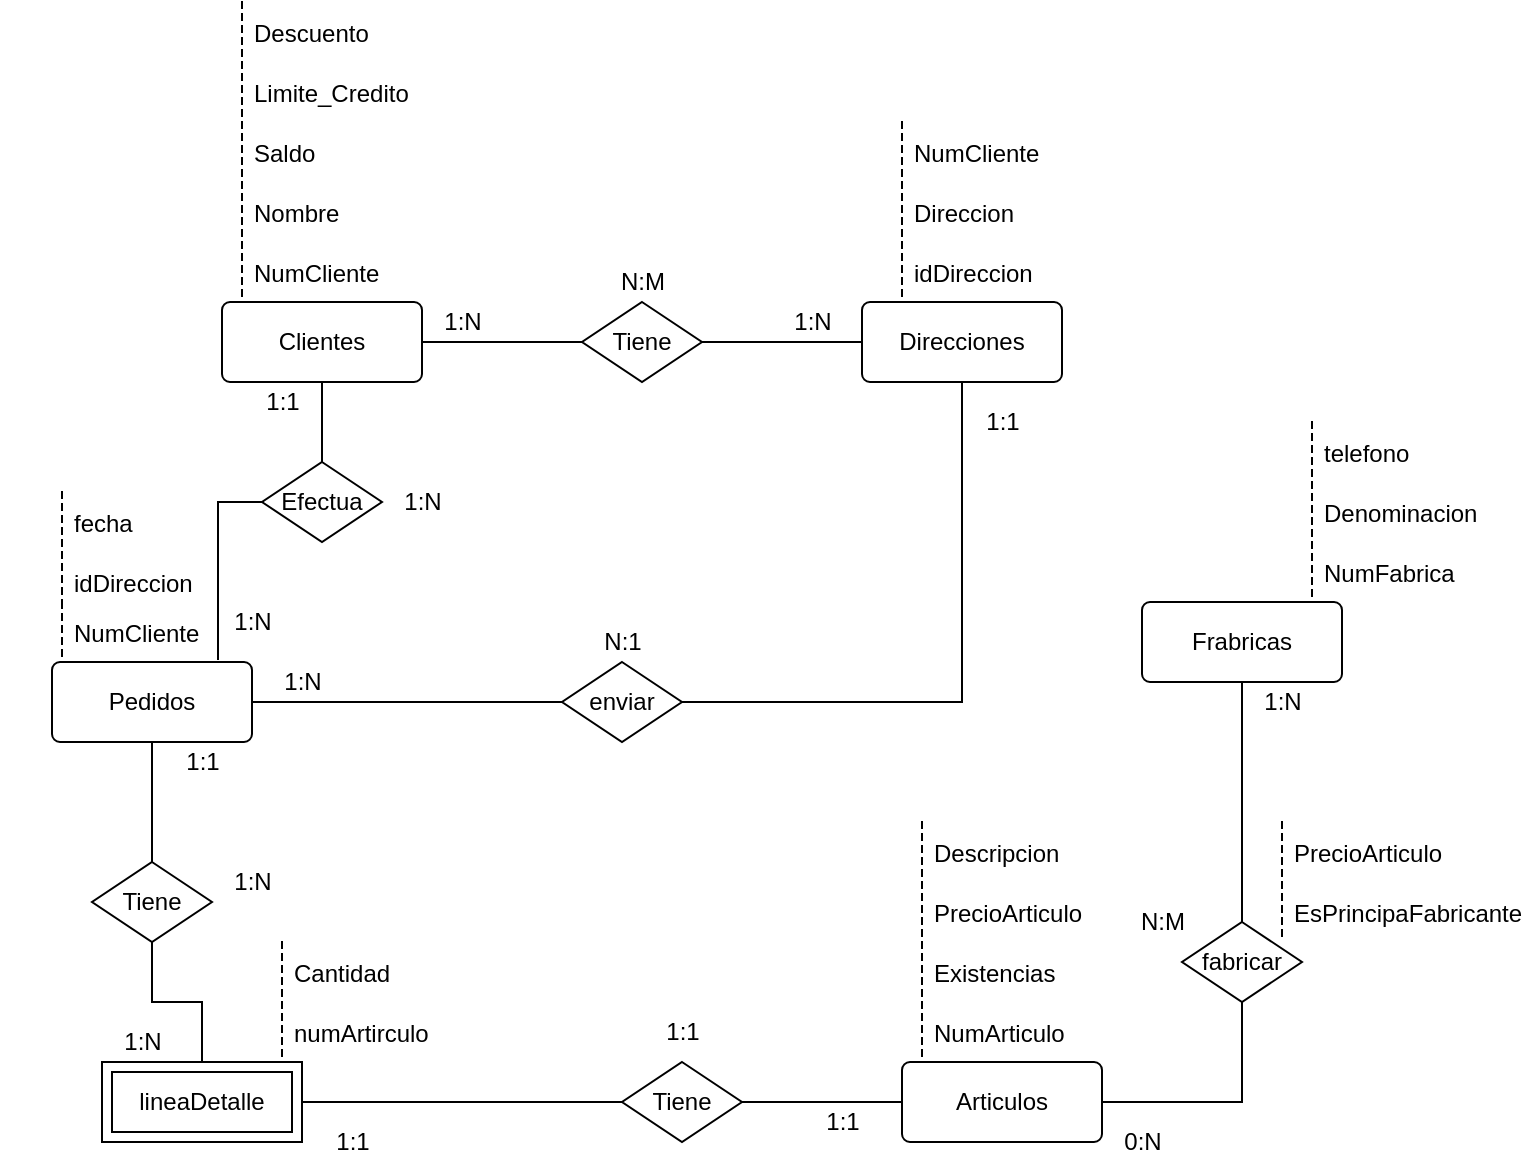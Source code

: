 <mxfile version="13.8.9" type="github">
  <diagram id="MdBF8AWIPNB0VGwbYXWv" name="Page-1">
    <mxGraphModel dx="1391" dy="777" grid="1" gridSize="10" guides="1" tooltips="1" connect="1" arrows="1" fold="1" page="1" pageScale="1" pageWidth="850" pageHeight="1100" math="0" shadow="0">
      <root>
        <mxCell id="0" />
        <mxCell id="1" parent="0" />
        <mxCell id="1DkLHITUJcnNgZ-i46YQ-23" style="edgeStyle=orthogonalEdgeStyle;rounded=0;orthogonalLoop=1;jettySize=auto;html=1;entryX=0;entryY=0.5;entryDx=0;entryDy=0;endArrow=none;endFill=0;" parent="1" source="1DkLHITUJcnNgZ-i46YQ-1" target="1DkLHITUJcnNgZ-i46YQ-22" edge="1">
          <mxGeometry relative="1" as="geometry" />
        </mxCell>
        <mxCell id="1DkLHITUJcnNgZ-i46YQ-61" style="edgeStyle=orthogonalEdgeStyle;rounded=0;orthogonalLoop=1;jettySize=auto;html=1;endArrow=none;endFill=0;" parent="1" source="1DkLHITUJcnNgZ-i46YQ-1" target="1DkLHITUJcnNgZ-i46YQ-60" edge="1">
          <mxGeometry relative="1" as="geometry" />
        </mxCell>
        <mxCell id="1DkLHITUJcnNgZ-i46YQ-1" value="Clientes" style="rounded=1;arcSize=10;whiteSpace=wrap;html=1;align=center;" parent="1" vertex="1">
          <mxGeometry x="120" y="160" width="100" height="40" as="geometry" />
        </mxCell>
        <mxCell id="1DkLHITUJcnNgZ-i46YQ-54" style="edgeStyle=orthogonalEdgeStyle;rounded=0;orthogonalLoop=1;jettySize=auto;html=1;entryX=1;entryY=0.5;entryDx=0;entryDy=0;endArrow=none;endFill=0;" parent="1" source="1DkLHITUJcnNgZ-i46YQ-2" target="1DkLHITUJcnNgZ-i46YQ-51" edge="1">
          <mxGeometry relative="1" as="geometry" />
        </mxCell>
        <mxCell id="1DkLHITUJcnNgZ-i46YQ-56" style="edgeStyle=orthogonalEdgeStyle;rounded=0;orthogonalLoop=1;jettySize=auto;html=1;entryX=0.5;entryY=1;entryDx=0;entryDy=0;endArrow=none;endFill=0;" parent="1" source="1DkLHITUJcnNgZ-i46YQ-2" target="1DkLHITUJcnNgZ-i46YQ-55" edge="1">
          <mxGeometry relative="1" as="geometry">
            <Array as="points">
              <mxPoint x="630" y="560" />
            </Array>
          </mxGeometry>
        </mxCell>
        <mxCell id="1DkLHITUJcnNgZ-i46YQ-2" value="&lt;div&gt;Articulos&lt;/div&gt;" style="rounded=1;arcSize=10;whiteSpace=wrap;html=1;align=center;" parent="1" vertex="1">
          <mxGeometry x="460" y="540" width="100" height="40" as="geometry" />
        </mxCell>
        <mxCell id="1DkLHITUJcnNgZ-i46YQ-45" style="edgeStyle=orthogonalEdgeStyle;rounded=0;orthogonalLoop=1;jettySize=auto;html=1;entryX=0.5;entryY=0;entryDx=0;entryDy=0;endArrow=none;endFill=0;" parent="1" source="1DkLHITUJcnNgZ-i46YQ-3" target="1DkLHITUJcnNgZ-i46YQ-44" edge="1">
          <mxGeometry relative="1" as="geometry" />
        </mxCell>
        <mxCell id="1DkLHITUJcnNgZ-i46YQ-3" value="Pedidos" style="rounded=1;arcSize=10;whiteSpace=wrap;html=1;align=center;" parent="1" vertex="1">
          <mxGeometry x="35" y="340" width="100" height="40" as="geometry" />
        </mxCell>
        <mxCell id="1DkLHITUJcnNgZ-i46YQ-5" value="NumCliente" style="shape=partialRectangle;fillColor=none;align=left;verticalAlign=middle;strokeColor=none;spacingLeft=34;rotatable=0;points=[[0,0.5],[1,0.5]];portConstraint=eastwest;dropTarget=0;" parent="1" vertex="1">
          <mxGeometry x="100" y="130" width="90" height="30" as="geometry" />
        </mxCell>
        <mxCell id="1DkLHITUJcnNgZ-i46YQ-6" value="" style="shape=partialRectangle;top=0;left=0;bottom=0;fillColor=none;stokeWidth=1;dashed=1;align=left;verticalAlign=middle;spacingLeft=4;spacingRight=4;overflow=hidden;rotatable=0;points=[];portConstraint=eastwest;part=1;" parent="1DkLHITUJcnNgZ-i46YQ-5" vertex="1" connectable="0">
          <mxGeometry width="30" height="30" as="geometry" />
        </mxCell>
        <mxCell id="1DkLHITUJcnNgZ-i46YQ-7" value="Nombre" style="shape=partialRectangle;fillColor=none;align=left;verticalAlign=middle;strokeColor=none;spacingLeft=34;rotatable=0;points=[[0,0.5],[1,0.5]];portConstraint=eastwest;dropTarget=0;" parent="1" vertex="1">
          <mxGeometry x="100" y="100" width="90" height="30" as="geometry" />
        </mxCell>
        <mxCell id="1DkLHITUJcnNgZ-i46YQ-8" value="" style="shape=partialRectangle;top=0;left=0;bottom=0;fillColor=none;stokeWidth=1;dashed=1;align=left;verticalAlign=middle;spacingLeft=4;spacingRight=4;overflow=hidden;rotatable=0;points=[];portConstraint=eastwest;part=1;" parent="1DkLHITUJcnNgZ-i46YQ-7" vertex="1" connectable="0">
          <mxGeometry width="30" height="30" as="geometry" />
        </mxCell>
        <mxCell id="1DkLHITUJcnNgZ-i46YQ-9" value="Direcciones" style="rounded=1;arcSize=10;whiteSpace=wrap;html=1;align=center;" parent="1" vertex="1">
          <mxGeometry x="440" y="160" width="100" height="40" as="geometry" />
        </mxCell>
        <mxCell id="1DkLHITUJcnNgZ-i46YQ-10" value="idDireccion" style="shape=partialRectangle;fillColor=none;align=left;verticalAlign=middle;strokeColor=none;spacingLeft=34;rotatable=0;points=[[0,0.5],[1,0.5]];portConstraint=eastwest;dropTarget=0;" parent="1" vertex="1">
          <mxGeometry x="430" y="130" width="90" height="30" as="geometry" />
        </mxCell>
        <mxCell id="1DkLHITUJcnNgZ-i46YQ-11" value="" style="shape=partialRectangle;top=0;left=0;bottom=0;fillColor=none;stokeWidth=1;dashed=1;align=left;verticalAlign=middle;spacingLeft=4;spacingRight=4;overflow=hidden;rotatable=0;points=[];portConstraint=eastwest;part=1;" parent="1DkLHITUJcnNgZ-i46YQ-10" vertex="1" connectable="0">
          <mxGeometry width="30" height="30" as="geometry" />
        </mxCell>
        <mxCell id="1DkLHITUJcnNgZ-i46YQ-12" value="Direccion" style="shape=partialRectangle;fillColor=none;align=left;verticalAlign=middle;strokeColor=none;spacingLeft=34;rotatable=0;points=[[0,0.5],[1,0.5]];portConstraint=eastwest;dropTarget=0;" parent="1" vertex="1">
          <mxGeometry x="430" y="100" width="90" height="30" as="geometry" />
        </mxCell>
        <mxCell id="1DkLHITUJcnNgZ-i46YQ-13" value="" style="shape=partialRectangle;top=0;left=0;bottom=0;fillColor=none;stokeWidth=1;dashed=1;align=left;verticalAlign=middle;spacingLeft=4;spacingRight=4;overflow=hidden;rotatable=0;points=[];portConstraint=eastwest;part=1;" parent="1DkLHITUJcnNgZ-i46YQ-12" vertex="1" connectable="0">
          <mxGeometry width="30" height="30" as="geometry" />
        </mxCell>
        <mxCell id="1DkLHITUJcnNgZ-i46YQ-14" value="NumCliente" style="shape=partialRectangle;fillColor=none;align=left;verticalAlign=middle;strokeColor=none;spacingLeft=34;rotatable=0;points=[[0,0.5],[1,0.5]];portConstraint=eastwest;dropTarget=0;" parent="1" vertex="1">
          <mxGeometry x="430" y="70" width="90" height="30" as="geometry" />
        </mxCell>
        <mxCell id="1DkLHITUJcnNgZ-i46YQ-15" value="" style="shape=partialRectangle;top=0;left=0;bottom=0;fillColor=none;stokeWidth=1;dashed=1;align=left;verticalAlign=middle;spacingLeft=4;spacingRight=4;overflow=hidden;rotatable=0;points=[];portConstraint=eastwest;part=1;" parent="1DkLHITUJcnNgZ-i46YQ-14" vertex="1" connectable="0">
          <mxGeometry width="30" height="30" as="geometry" />
        </mxCell>
        <mxCell id="1DkLHITUJcnNgZ-i46YQ-16" value="Saldo" style="shape=partialRectangle;fillColor=none;align=left;verticalAlign=middle;strokeColor=none;spacingLeft=34;rotatable=0;points=[[0,0.5],[1,0.5]];portConstraint=eastwest;dropTarget=0;" parent="1" vertex="1">
          <mxGeometry x="100" y="70" width="90" height="30" as="geometry" />
        </mxCell>
        <mxCell id="1DkLHITUJcnNgZ-i46YQ-17" value="" style="shape=partialRectangle;top=0;left=0;bottom=0;fillColor=none;stokeWidth=1;dashed=1;align=left;verticalAlign=middle;spacingLeft=4;spacingRight=4;overflow=hidden;rotatable=0;points=[];portConstraint=eastwest;part=1;" parent="1DkLHITUJcnNgZ-i46YQ-16" vertex="1" connectable="0">
          <mxGeometry width="30" height="30" as="geometry" />
        </mxCell>
        <mxCell id="1DkLHITUJcnNgZ-i46YQ-18" value="Limite_Credito" style="shape=partialRectangle;fillColor=none;align=left;verticalAlign=middle;strokeColor=none;spacingLeft=34;rotatable=0;points=[[0,0.5],[1,0.5]];portConstraint=eastwest;dropTarget=0;" parent="1" vertex="1">
          <mxGeometry x="100" y="40" width="90" height="30" as="geometry" />
        </mxCell>
        <mxCell id="1DkLHITUJcnNgZ-i46YQ-19" value="" style="shape=partialRectangle;top=0;left=0;bottom=0;fillColor=none;stokeWidth=1;dashed=1;align=left;verticalAlign=middle;spacingLeft=4;spacingRight=4;overflow=hidden;rotatable=0;points=[];portConstraint=eastwest;part=1;" parent="1DkLHITUJcnNgZ-i46YQ-18" vertex="1" connectable="0">
          <mxGeometry width="30" height="30" as="geometry" />
        </mxCell>
        <mxCell id="1DkLHITUJcnNgZ-i46YQ-20" value="Descuento" style="shape=partialRectangle;fillColor=none;align=left;verticalAlign=middle;strokeColor=none;spacingLeft=34;rotatable=0;points=[[0,0.5],[1,0.5]];portConstraint=eastwest;dropTarget=0;" parent="1" vertex="1">
          <mxGeometry x="100" y="10" width="90" height="30" as="geometry" />
        </mxCell>
        <mxCell id="1DkLHITUJcnNgZ-i46YQ-21" value="" style="shape=partialRectangle;top=0;left=0;bottom=0;fillColor=none;stokeWidth=1;dashed=1;align=left;verticalAlign=middle;spacingLeft=4;spacingRight=4;overflow=hidden;rotatable=0;points=[];portConstraint=eastwest;part=1;" parent="1DkLHITUJcnNgZ-i46YQ-20" vertex="1" connectable="0">
          <mxGeometry width="30" height="30" as="geometry" />
        </mxCell>
        <mxCell id="1DkLHITUJcnNgZ-i46YQ-24" style="edgeStyle=orthogonalEdgeStyle;rounded=0;orthogonalLoop=1;jettySize=auto;html=1;entryX=0;entryY=0.5;entryDx=0;entryDy=0;endArrow=none;endFill=0;" parent="1" source="1DkLHITUJcnNgZ-i46YQ-22" target="1DkLHITUJcnNgZ-i46YQ-9" edge="1">
          <mxGeometry relative="1" as="geometry" />
        </mxCell>
        <mxCell id="1DkLHITUJcnNgZ-i46YQ-22" value="Tiene" style="shape=rhombus;perimeter=rhombusPerimeter;whiteSpace=wrap;html=1;align=center;" parent="1" vertex="1">
          <mxGeometry x="300" y="160" width="60" height="40" as="geometry" />
        </mxCell>
        <mxCell id="1DkLHITUJcnNgZ-i46YQ-26" value="NumArticulo" style="shape=partialRectangle;fillColor=none;align=left;verticalAlign=middle;strokeColor=none;spacingLeft=34;rotatable=0;points=[[0,0.5],[1,0.5]];portConstraint=eastwest;dropTarget=0;" parent="1" vertex="1">
          <mxGeometry x="440" y="510" width="90" height="30" as="geometry" />
        </mxCell>
        <mxCell id="1DkLHITUJcnNgZ-i46YQ-27" value="" style="shape=partialRectangle;top=0;left=0;bottom=0;fillColor=none;stokeWidth=1;dashed=1;align=left;verticalAlign=middle;spacingLeft=4;spacingRight=4;overflow=hidden;rotatable=0;points=[];portConstraint=eastwest;part=1;" parent="1DkLHITUJcnNgZ-i46YQ-26" vertex="1" connectable="0">
          <mxGeometry width="30" height="30" as="geometry" />
        </mxCell>
        <mxCell id="1DkLHITUJcnNgZ-i46YQ-28" value="Existencias" style="shape=partialRectangle;fillColor=none;align=left;verticalAlign=middle;strokeColor=none;spacingLeft=34;rotatable=0;points=[[0,0.5],[1,0.5]];portConstraint=eastwest;dropTarget=0;" parent="1" vertex="1">
          <mxGeometry x="440" y="480" width="90" height="30" as="geometry" />
        </mxCell>
        <mxCell id="1DkLHITUJcnNgZ-i46YQ-29" value="" style="shape=partialRectangle;top=0;left=0;bottom=0;fillColor=none;stokeWidth=1;dashed=1;align=left;verticalAlign=middle;spacingLeft=4;spacingRight=4;overflow=hidden;rotatable=0;points=[];portConstraint=eastwest;part=1;" parent="1DkLHITUJcnNgZ-i46YQ-28" vertex="1" connectable="0">
          <mxGeometry width="30" height="30" as="geometry" />
        </mxCell>
        <mxCell id="1DkLHITUJcnNgZ-i46YQ-30" value="PrecioArticulo" style="shape=partialRectangle;fillColor=none;align=left;verticalAlign=middle;strokeColor=none;spacingLeft=34;rotatable=0;points=[[0,0.5],[1,0.5]];portConstraint=eastwest;dropTarget=0;" parent="1" vertex="1">
          <mxGeometry x="440" y="450" width="90" height="30" as="geometry" />
        </mxCell>
        <mxCell id="1DkLHITUJcnNgZ-i46YQ-31" value="" style="shape=partialRectangle;top=0;left=0;bottom=0;fillColor=none;stokeWidth=1;dashed=1;align=left;verticalAlign=middle;spacingLeft=4;spacingRight=4;overflow=hidden;rotatable=0;points=[];portConstraint=eastwest;part=1;" parent="1DkLHITUJcnNgZ-i46YQ-30" vertex="1" connectable="0">
          <mxGeometry width="30" height="30" as="geometry" />
        </mxCell>
        <mxCell id="1DkLHITUJcnNgZ-i46YQ-32" value="Descripcion" style="shape=partialRectangle;fillColor=none;align=left;verticalAlign=middle;strokeColor=none;spacingLeft=34;rotatable=0;points=[[0,0.5],[1,0.5]];portConstraint=eastwest;dropTarget=0;" parent="1" vertex="1">
          <mxGeometry x="440" y="420" width="90" height="30" as="geometry" />
        </mxCell>
        <mxCell id="1DkLHITUJcnNgZ-i46YQ-33" value="" style="shape=partialRectangle;top=0;left=0;bottom=0;fillColor=none;stokeWidth=1;dashed=1;align=left;verticalAlign=middle;spacingLeft=4;spacingRight=4;overflow=hidden;rotatable=0;points=[];portConstraint=eastwest;part=1;" parent="1DkLHITUJcnNgZ-i46YQ-32" vertex="1" connectable="0">
          <mxGeometry width="30" height="30" as="geometry" />
        </mxCell>
        <mxCell id="1DkLHITUJcnNgZ-i46YQ-57" style="edgeStyle=orthogonalEdgeStyle;rounded=0;orthogonalLoop=1;jettySize=auto;html=1;entryX=0.5;entryY=0;entryDx=0;entryDy=0;endArrow=none;endFill=0;" parent="1" source="1DkLHITUJcnNgZ-i46YQ-34" target="1DkLHITUJcnNgZ-i46YQ-55" edge="1">
          <mxGeometry relative="1" as="geometry" />
        </mxCell>
        <mxCell id="1DkLHITUJcnNgZ-i46YQ-34" value="Frabricas" style="rounded=1;arcSize=10;whiteSpace=wrap;html=1;align=center;" parent="1" vertex="1">
          <mxGeometry x="580" y="310" width="100" height="40" as="geometry" />
        </mxCell>
        <mxCell id="1DkLHITUJcnNgZ-i46YQ-35" value="NumFabrica" style="shape=partialRectangle;fillColor=none;align=left;verticalAlign=middle;strokeColor=none;spacingLeft=34;rotatable=0;points=[[0,0.5],[1,0.5]];portConstraint=eastwest;dropTarget=0;" parent="1" vertex="1">
          <mxGeometry x="635" y="280" width="90" height="30" as="geometry" />
        </mxCell>
        <mxCell id="1DkLHITUJcnNgZ-i46YQ-36" value="" style="shape=partialRectangle;top=0;left=0;bottom=0;fillColor=none;stokeWidth=1;dashed=1;align=left;verticalAlign=middle;spacingLeft=4;spacingRight=4;overflow=hidden;rotatable=0;points=[];portConstraint=eastwest;part=1;" parent="1DkLHITUJcnNgZ-i46YQ-35" vertex="1" connectable="0">
          <mxGeometry width="30" height="30" as="geometry" />
        </mxCell>
        <mxCell id="1DkLHITUJcnNgZ-i46YQ-37" value="Denominacion" style="shape=partialRectangle;fillColor=none;align=left;verticalAlign=middle;strokeColor=none;spacingLeft=34;rotatable=0;points=[[0,0.5],[1,0.5]];portConstraint=eastwest;dropTarget=0;" parent="1" vertex="1">
          <mxGeometry x="635" y="250" width="90" height="30" as="geometry" />
        </mxCell>
        <mxCell id="1DkLHITUJcnNgZ-i46YQ-38" value="" style="shape=partialRectangle;top=0;left=0;bottom=0;fillColor=none;stokeWidth=1;dashed=1;align=left;verticalAlign=middle;spacingLeft=4;spacingRight=4;overflow=hidden;rotatable=0;points=[];portConstraint=eastwest;part=1;" parent="1DkLHITUJcnNgZ-i46YQ-37" vertex="1" connectable="0">
          <mxGeometry width="30" height="30" as="geometry" />
        </mxCell>
        <mxCell id="1DkLHITUJcnNgZ-i46YQ-41" value="telefono" style="shape=partialRectangle;fillColor=none;align=left;verticalAlign=middle;strokeColor=none;spacingLeft=34;rotatable=0;points=[[0,0.5],[1,0.5]];portConstraint=eastwest;dropTarget=0;" parent="1" vertex="1">
          <mxGeometry x="635" y="220" width="90" height="30" as="geometry" />
        </mxCell>
        <mxCell id="1DkLHITUJcnNgZ-i46YQ-42" value="" style="shape=partialRectangle;top=0;left=0;bottom=0;fillColor=none;stokeWidth=1;dashed=1;align=left;verticalAlign=middle;spacingLeft=4;spacingRight=4;overflow=hidden;rotatable=0;points=[];portConstraint=eastwest;part=1;" parent="1DkLHITUJcnNgZ-i46YQ-41" vertex="1" connectable="0">
          <mxGeometry width="30" height="30" as="geometry" />
        </mxCell>
        <mxCell id="1DkLHITUJcnNgZ-i46YQ-79" style="edgeStyle=orthogonalEdgeStyle;rounded=0;orthogonalLoop=1;jettySize=auto;html=1;entryX=0.5;entryY=0;entryDx=0;entryDy=0;endArrow=none;endFill=0;" parent="1" source="1DkLHITUJcnNgZ-i46YQ-44" target="1DkLHITUJcnNgZ-i46YQ-77" edge="1">
          <mxGeometry relative="1" as="geometry" />
        </mxCell>
        <mxCell id="1DkLHITUJcnNgZ-i46YQ-44" value="Tiene" style="shape=rhombus;perimeter=rhombusPerimeter;whiteSpace=wrap;html=1;align=center;" parent="1" vertex="1">
          <mxGeometry x="55" y="440" width="60" height="40" as="geometry" />
        </mxCell>
        <mxCell id="1DkLHITUJcnNgZ-i46YQ-47" value="numArtirculo" style="shape=partialRectangle;fillColor=none;align=left;verticalAlign=middle;strokeColor=none;spacingLeft=34;rotatable=0;points=[[0,0.5],[1,0.5]];portConstraint=eastwest;dropTarget=0;" parent="1" vertex="1">
          <mxGeometry x="120" y="510" width="90" height="30" as="geometry" />
        </mxCell>
        <mxCell id="1DkLHITUJcnNgZ-i46YQ-48" value="" style="shape=partialRectangle;top=0;left=0;bottom=0;fillColor=none;stokeWidth=1;dashed=1;align=left;verticalAlign=middle;spacingLeft=4;spacingRight=4;overflow=hidden;rotatable=0;points=[];portConstraint=eastwest;part=1;" parent="1DkLHITUJcnNgZ-i46YQ-47" vertex="1" connectable="0">
          <mxGeometry width="30" height="30" as="geometry" />
        </mxCell>
        <mxCell id="1DkLHITUJcnNgZ-i46YQ-49" value="Cantidad" style="shape=partialRectangle;fillColor=none;align=left;verticalAlign=middle;strokeColor=none;spacingLeft=34;rotatable=0;points=[[0,0.5],[1,0.5]];portConstraint=eastwest;dropTarget=0;" parent="1" vertex="1">
          <mxGeometry x="120" y="480" width="90" height="30" as="geometry" />
        </mxCell>
        <mxCell id="1DkLHITUJcnNgZ-i46YQ-50" value="" style="shape=partialRectangle;top=0;left=0;bottom=0;fillColor=none;stokeWidth=1;dashed=1;align=left;verticalAlign=middle;spacingLeft=4;spacingRight=4;overflow=hidden;rotatable=0;points=[];portConstraint=eastwest;part=1;" parent="1DkLHITUJcnNgZ-i46YQ-49" vertex="1" connectable="0">
          <mxGeometry width="30" height="30" as="geometry" />
        </mxCell>
        <mxCell id="1DkLHITUJcnNgZ-i46YQ-51" value="Tiene" style="shape=rhombus;perimeter=rhombusPerimeter;whiteSpace=wrap;html=1;align=center;" parent="1" vertex="1">
          <mxGeometry x="320" y="540" width="60" height="40" as="geometry" />
        </mxCell>
        <mxCell id="1DkLHITUJcnNgZ-i46YQ-55" value="fabricar" style="shape=rhombus;perimeter=rhombusPerimeter;whiteSpace=wrap;html=1;align=center;" parent="1" vertex="1">
          <mxGeometry x="600" y="470" width="60" height="40" as="geometry" />
        </mxCell>
        <mxCell id="1DkLHITUJcnNgZ-i46YQ-58" value="EsPrincipaFabricante" style="shape=partialRectangle;fillColor=none;align=left;verticalAlign=middle;strokeColor=none;spacingLeft=34;rotatable=0;points=[[0,0.5],[1,0.5]];portConstraint=eastwest;dropTarget=0;" parent="1" vertex="1">
          <mxGeometry x="620" y="450" width="90" height="30" as="geometry" />
        </mxCell>
        <mxCell id="1DkLHITUJcnNgZ-i46YQ-59" value="" style="shape=partialRectangle;top=0;left=0;bottom=0;fillColor=none;stokeWidth=1;dashed=1;align=left;verticalAlign=middle;spacingLeft=4;spacingRight=4;overflow=hidden;rotatable=0;points=[];portConstraint=eastwest;part=1;" parent="1DkLHITUJcnNgZ-i46YQ-58" vertex="1" connectable="0">
          <mxGeometry width="30" height="30" as="geometry" />
        </mxCell>
        <mxCell id="1DkLHITUJcnNgZ-i46YQ-81" style="edgeStyle=orthogonalEdgeStyle;rounded=0;orthogonalLoop=1;jettySize=auto;html=1;entryX=0.83;entryY=-0.025;entryDx=0;entryDy=0;entryPerimeter=0;endArrow=none;endFill=0;" parent="1" source="1DkLHITUJcnNgZ-i46YQ-60" target="1DkLHITUJcnNgZ-i46YQ-3" edge="1">
          <mxGeometry relative="1" as="geometry" />
        </mxCell>
        <mxCell id="1DkLHITUJcnNgZ-i46YQ-60" value="Efectua" style="shape=rhombus;perimeter=rhombusPerimeter;whiteSpace=wrap;html=1;align=center;" parent="1" vertex="1">
          <mxGeometry x="140" y="240" width="60" height="40" as="geometry" />
        </mxCell>
        <mxCell id="1DkLHITUJcnNgZ-i46YQ-65" style="edgeStyle=orthogonalEdgeStyle;rounded=0;orthogonalLoop=1;jettySize=auto;html=1;entryX=0.5;entryY=1;entryDx=0;entryDy=0;endArrow=none;endFill=0;exitX=1;exitY=0.5;exitDx=0;exitDy=0;" parent="1" source="1DkLHITUJcnNgZ-i46YQ-63" target="1DkLHITUJcnNgZ-i46YQ-9" edge="1">
          <mxGeometry relative="1" as="geometry" />
        </mxCell>
        <mxCell id="1DkLHITUJcnNgZ-i46YQ-66" style="edgeStyle=orthogonalEdgeStyle;rounded=0;orthogonalLoop=1;jettySize=auto;html=1;entryX=1;entryY=0.5;entryDx=0;entryDy=0;endArrow=none;endFill=0;" parent="1" source="1DkLHITUJcnNgZ-i46YQ-63" target="1DkLHITUJcnNgZ-i46YQ-3" edge="1">
          <mxGeometry relative="1" as="geometry" />
        </mxCell>
        <mxCell id="1DkLHITUJcnNgZ-i46YQ-63" value="enviar" style="shape=rhombus;perimeter=rhombusPerimeter;whiteSpace=wrap;html=1;align=center;" parent="1" vertex="1">
          <mxGeometry x="290" y="340" width="60" height="40" as="geometry" />
        </mxCell>
        <mxCell id="1DkLHITUJcnNgZ-i46YQ-70" value="idDireccion" style="shape=partialRectangle;fillColor=none;align=left;verticalAlign=middle;strokeColor=none;spacingLeft=34;rotatable=0;points=[[0,0.5],[1,0.5]];portConstraint=eastwest;dropTarget=0;" parent="1" vertex="1">
          <mxGeometry x="10" y="285" width="90" height="30" as="geometry" />
        </mxCell>
        <mxCell id="1DkLHITUJcnNgZ-i46YQ-71" value="" style="shape=partialRectangle;top=0;left=0;bottom=0;fillColor=none;stokeWidth=1;dashed=1;align=left;verticalAlign=middle;spacingLeft=4;spacingRight=4;overflow=hidden;rotatable=0;points=[];portConstraint=eastwest;part=1;" parent="1DkLHITUJcnNgZ-i46YQ-70" vertex="1" connectable="0">
          <mxGeometry width="30" height="30" as="geometry" />
        </mxCell>
        <mxCell id="1DkLHITUJcnNgZ-i46YQ-73" value="NumCliente" style="shape=partialRectangle;fillColor=none;align=left;verticalAlign=middle;strokeColor=none;spacingLeft=34;rotatable=0;points=[[0,0.5],[1,0.5]];portConstraint=eastwest;dropTarget=0;" parent="1" vertex="1">
          <mxGeometry x="10" y="310" width="90" height="30" as="geometry" />
        </mxCell>
        <mxCell id="1DkLHITUJcnNgZ-i46YQ-74" value="" style="shape=partialRectangle;top=0;left=0;bottom=0;fillColor=none;stokeWidth=1;dashed=1;align=left;verticalAlign=middle;spacingLeft=4;spacingRight=4;overflow=hidden;rotatable=0;points=[];portConstraint=eastwest;part=1;" parent="1DkLHITUJcnNgZ-i46YQ-73" vertex="1" connectable="0">
          <mxGeometry width="30" height="30" as="geometry" />
        </mxCell>
        <mxCell id="1DkLHITUJcnNgZ-i46YQ-75" value="fecha" style="shape=partialRectangle;fillColor=none;align=left;verticalAlign=middle;strokeColor=none;spacingLeft=34;rotatable=0;points=[[0,0.5],[1,0.5]];portConstraint=eastwest;dropTarget=0;" parent="1" vertex="1">
          <mxGeometry x="10" y="255" width="90" height="30" as="geometry" />
        </mxCell>
        <mxCell id="1DkLHITUJcnNgZ-i46YQ-76" value="" style="shape=partialRectangle;top=0;left=0;bottom=0;fillColor=none;stokeWidth=1;dashed=1;align=left;verticalAlign=middle;spacingLeft=4;spacingRight=4;overflow=hidden;rotatable=0;points=[];portConstraint=eastwest;part=1;" parent="1DkLHITUJcnNgZ-i46YQ-75" vertex="1" connectable="0">
          <mxGeometry width="30" height="30" as="geometry" />
        </mxCell>
        <mxCell id="5IpzbnnefZHbtngIezdm-13" style="edgeStyle=orthogonalEdgeStyle;rounded=0;orthogonalLoop=1;jettySize=auto;html=1;entryX=0;entryY=0.5;entryDx=0;entryDy=0;endArrow=none;endFill=0;" edge="1" parent="1" source="1DkLHITUJcnNgZ-i46YQ-77" target="1DkLHITUJcnNgZ-i46YQ-51">
          <mxGeometry relative="1" as="geometry" />
        </mxCell>
        <mxCell id="1DkLHITUJcnNgZ-i46YQ-77" value="lineaDetalle" style="shape=ext;margin=3;double=1;whiteSpace=wrap;html=1;align=center;" parent="1" vertex="1">
          <mxGeometry x="60" y="540" width="100" height="40" as="geometry" />
        </mxCell>
        <mxCell id="1DkLHITUJcnNgZ-i46YQ-82" value="PrecioArticulo" style="shape=partialRectangle;fillColor=none;align=left;verticalAlign=middle;strokeColor=none;spacingLeft=34;rotatable=0;points=[[0,0.5],[1,0.5]];portConstraint=eastwest;dropTarget=0;" parent="1" vertex="1">
          <mxGeometry x="620" y="420" width="90" height="30" as="geometry" />
        </mxCell>
        <mxCell id="1DkLHITUJcnNgZ-i46YQ-83" value="" style="shape=partialRectangle;top=0;left=0;bottom=0;fillColor=none;stokeWidth=1;dashed=1;align=left;verticalAlign=middle;spacingLeft=4;spacingRight=4;overflow=hidden;rotatable=0;points=[];portConstraint=eastwest;part=1;" parent="1DkLHITUJcnNgZ-i46YQ-82" vertex="1" connectable="0">
          <mxGeometry width="30" height="30" as="geometry" />
        </mxCell>
        <mxCell id="1DkLHITUJcnNgZ-i46YQ-84" value="1:N" style="text;html=1;align=center;verticalAlign=middle;resizable=0;points=[];autosize=1;" parent="1" vertex="1">
          <mxGeometry x="400" y="160" width="30" height="20" as="geometry" />
        </mxCell>
        <mxCell id="1DkLHITUJcnNgZ-i46YQ-85" value="1:N" style="text;html=1;align=center;verticalAlign=middle;resizable=0;points=[];autosize=1;" parent="1" vertex="1">
          <mxGeometry x="225" y="160" width="30" height="20" as="geometry" />
        </mxCell>
        <mxCell id="1DkLHITUJcnNgZ-i46YQ-86" value="N:M" style="text;html=1;align=center;verticalAlign=middle;resizable=0;points=[];autosize=1;" parent="1" vertex="1">
          <mxGeometry x="310" y="140" width="40" height="20" as="geometry" />
        </mxCell>
        <mxCell id="5IpzbnnefZHbtngIezdm-1" value="1:N" style="text;html=1;align=center;verticalAlign=middle;resizable=0;points=[];autosize=1;" vertex="1" parent="1">
          <mxGeometry x="120" y="310" width="30" height="20" as="geometry" />
        </mxCell>
        <mxCell id="5IpzbnnefZHbtngIezdm-2" value="1:1" style="text;html=1;align=center;verticalAlign=middle;resizable=0;points=[];autosize=1;" vertex="1" parent="1">
          <mxGeometry x="135" y="200" width="30" height="20" as="geometry" />
        </mxCell>
        <mxCell id="5IpzbnnefZHbtngIezdm-3" value="1:N" style="text;html=1;align=center;verticalAlign=middle;resizable=0;points=[];autosize=1;" vertex="1" parent="1">
          <mxGeometry x="205" y="250" width="30" height="20" as="geometry" />
        </mxCell>
        <mxCell id="5IpzbnnefZHbtngIezdm-4" value="1:1" style="text;html=1;align=center;verticalAlign=middle;resizable=0;points=[];autosize=1;" vertex="1" parent="1">
          <mxGeometry x="495" y="210" width="30" height="20" as="geometry" />
        </mxCell>
        <mxCell id="5IpzbnnefZHbtngIezdm-5" value="1:N" style="text;html=1;align=center;verticalAlign=middle;resizable=0;points=[];autosize=1;" vertex="1" parent="1">
          <mxGeometry x="145" y="340" width="30" height="20" as="geometry" />
        </mxCell>
        <mxCell id="5IpzbnnefZHbtngIezdm-6" value="N:1" style="text;html=1;align=center;verticalAlign=middle;resizable=0;points=[];autosize=1;" vertex="1" parent="1">
          <mxGeometry x="305" y="320" width="30" height="20" as="geometry" />
        </mxCell>
        <mxCell id="5IpzbnnefZHbtngIezdm-7" value="1:N" style="text;html=1;align=center;verticalAlign=middle;resizable=0;points=[];autosize=1;" vertex="1" parent="1">
          <mxGeometry x="65" y="520" width="30" height="20" as="geometry" />
        </mxCell>
        <mxCell id="5IpzbnnefZHbtngIezdm-8" value="1:1" style="text;html=1;align=center;verticalAlign=middle;resizable=0;points=[];autosize=1;" vertex="1" parent="1">
          <mxGeometry x="95" y="380" width="30" height="20" as="geometry" />
        </mxCell>
        <mxCell id="5IpzbnnefZHbtngIezdm-9" value="1:N" style="text;html=1;align=center;verticalAlign=middle;resizable=0;points=[];autosize=1;" vertex="1" parent="1">
          <mxGeometry x="120" y="440" width="30" height="20" as="geometry" />
        </mxCell>
        <mxCell id="5IpzbnnefZHbtngIezdm-10" value="1:1" style="text;html=1;align=center;verticalAlign=middle;resizable=0;points=[];autosize=1;" vertex="1" parent="1">
          <mxGeometry x="415" y="560" width="30" height="20" as="geometry" />
        </mxCell>
        <mxCell id="5IpzbnnefZHbtngIezdm-11" value="1:1" style="text;html=1;align=center;verticalAlign=middle;resizable=0;points=[];autosize=1;" vertex="1" parent="1">
          <mxGeometry x="170" y="570" width="30" height="20" as="geometry" />
        </mxCell>
        <mxCell id="5IpzbnnefZHbtngIezdm-14" value="1:1" style="text;html=1;align=center;verticalAlign=middle;resizable=0;points=[];autosize=1;" vertex="1" parent="1">
          <mxGeometry x="335" y="515" width="30" height="20" as="geometry" />
        </mxCell>
        <mxCell id="5IpzbnnefZHbtngIezdm-15" value="1:N" style="text;html=1;align=center;verticalAlign=middle;resizable=0;points=[];autosize=1;" vertex="1" parent="1">
          <mxGeometry x="635" y="350" width="30" height="20" as="geometry" />
        </mxCell>
        <mxCell id="5IpzbnnefZHbtngIezdm-16" value="0:N" style="text;html=1;align=center;verticalAlign=middle;resizable=0;points=[];autosize=1;" vertex="1" parent="1">
          <mxGeometry x="565" y="570" width="30" height="20" as="geometry" />
        </mxCell>
        <mxCell id="5IpzbnnefZHbtngIezdm-17" value="N:M" style="text;html=1;align=center;verticalAlign=middle;resizable=0;points=[];autosize=1;" vertex="1" parent="1">
          <mxGeometry x="570" y="460" width="40" height="20" as="geometry" />
        </mxCell>
      </root>
    </mxGraphModel>
  </diagram>
</mxfile>
